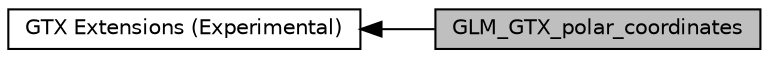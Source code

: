 digraph "GLM_GTX_polar_coordinates"
{
  edge [fontname="Helvetica",fontsize="10",labelfontname="Helvetica",labelfontsize="10"];
  node [fontname="Helvetica",fontsize="10",shape=record];
  rankdir=LR;
  Node0 [label="GLM_GTX_polar_coordinates",height=0.2,width=0.4,color="black", fillcolor="grey75", style="filled", fontcolor="black"];
  Node1 [label="GTX Extensions (Experimental)",height=0.2,width=0.4,color="black", fillcolor="white", style="filled",URL="$group__gtx.html",tooltip="Functions and types that the GLSL specification doesn&#39;t define, but useful to have for a C++ program..."];
  Node1->Node0 [shape=plaintext, dir="back", style="solid"];
}
